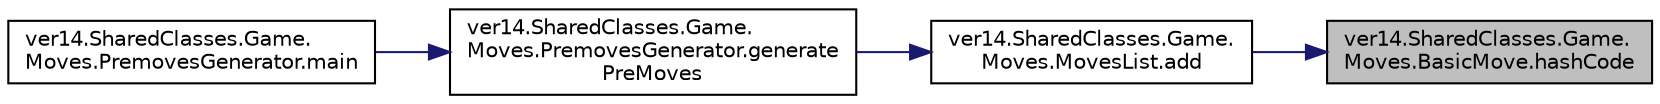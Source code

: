 digraph "ver14.SharedClasses.Game.Moves.BasicMove.hashCode"
{
 // LATEX_PDF_SIZE
  edge [fontname="Helvetica",fontsize="10",labelfontname="Helvetica",labelfontsize="10"];
  node [fontname="Helvetica",fontsize="10",shape=record];
  rankdir="RL";
  Node1 [label="ver14.SharedClasses.Game.\lMoves.BasicMove.hashCode",height=0.2,width=0.4,color="black", fillcolor="grey75", style="filled", fontcolor="black",tooltip=" "];
  Node1 -> Node2 [dir="back",color="midnightblue",fontsize="10",style="solid"];
  Node2 [label="ver14.SharedClasses.Game.\lMoves.MovesList.add",height=0.2,width=0.4,color="black", fillcolor="white", style="filled",URL="$classver14_1_1_shared_classes_1_1_game_1_1_moves_1_1_moves_list.html#a176317db30c97e8816d1679272ea8062",tooltip=" "];
  Node2 -> Node3 [dir="back",color="midnightblue",fontsize="10",style="solid"];
  Node3 [label="ver14.SharedClasses.Game.\lMoves.PremovesGenerator.generate\lPreMoves",height=0.2,width=0.4,color="black", fillcolor="white", style="filled",URL="$classver14_1_1_shared_classes_1_1_game_1_1_moves_1_1_premoves_generator.html#afbb920a2cbcbf43a43c58c1db138b12b",tooltip=" "];
  Node3 -> Node4 [dir="back",color="midnightblue",fontsize="10",style="solid"];
  Node4 [label="ver14.SharedClasses.Game.\lMoves.PremovesGenerator.main",height=0.2,width=0.4,color="black", fillcolor="white", style="filled",URL="$classver14_1_1_shared_classes_1_1_game_1_1_moves_1_1_premoves_generator.html#abb7d9a3e21d507c21173a28252fb162c",tooltip=" "];
}
